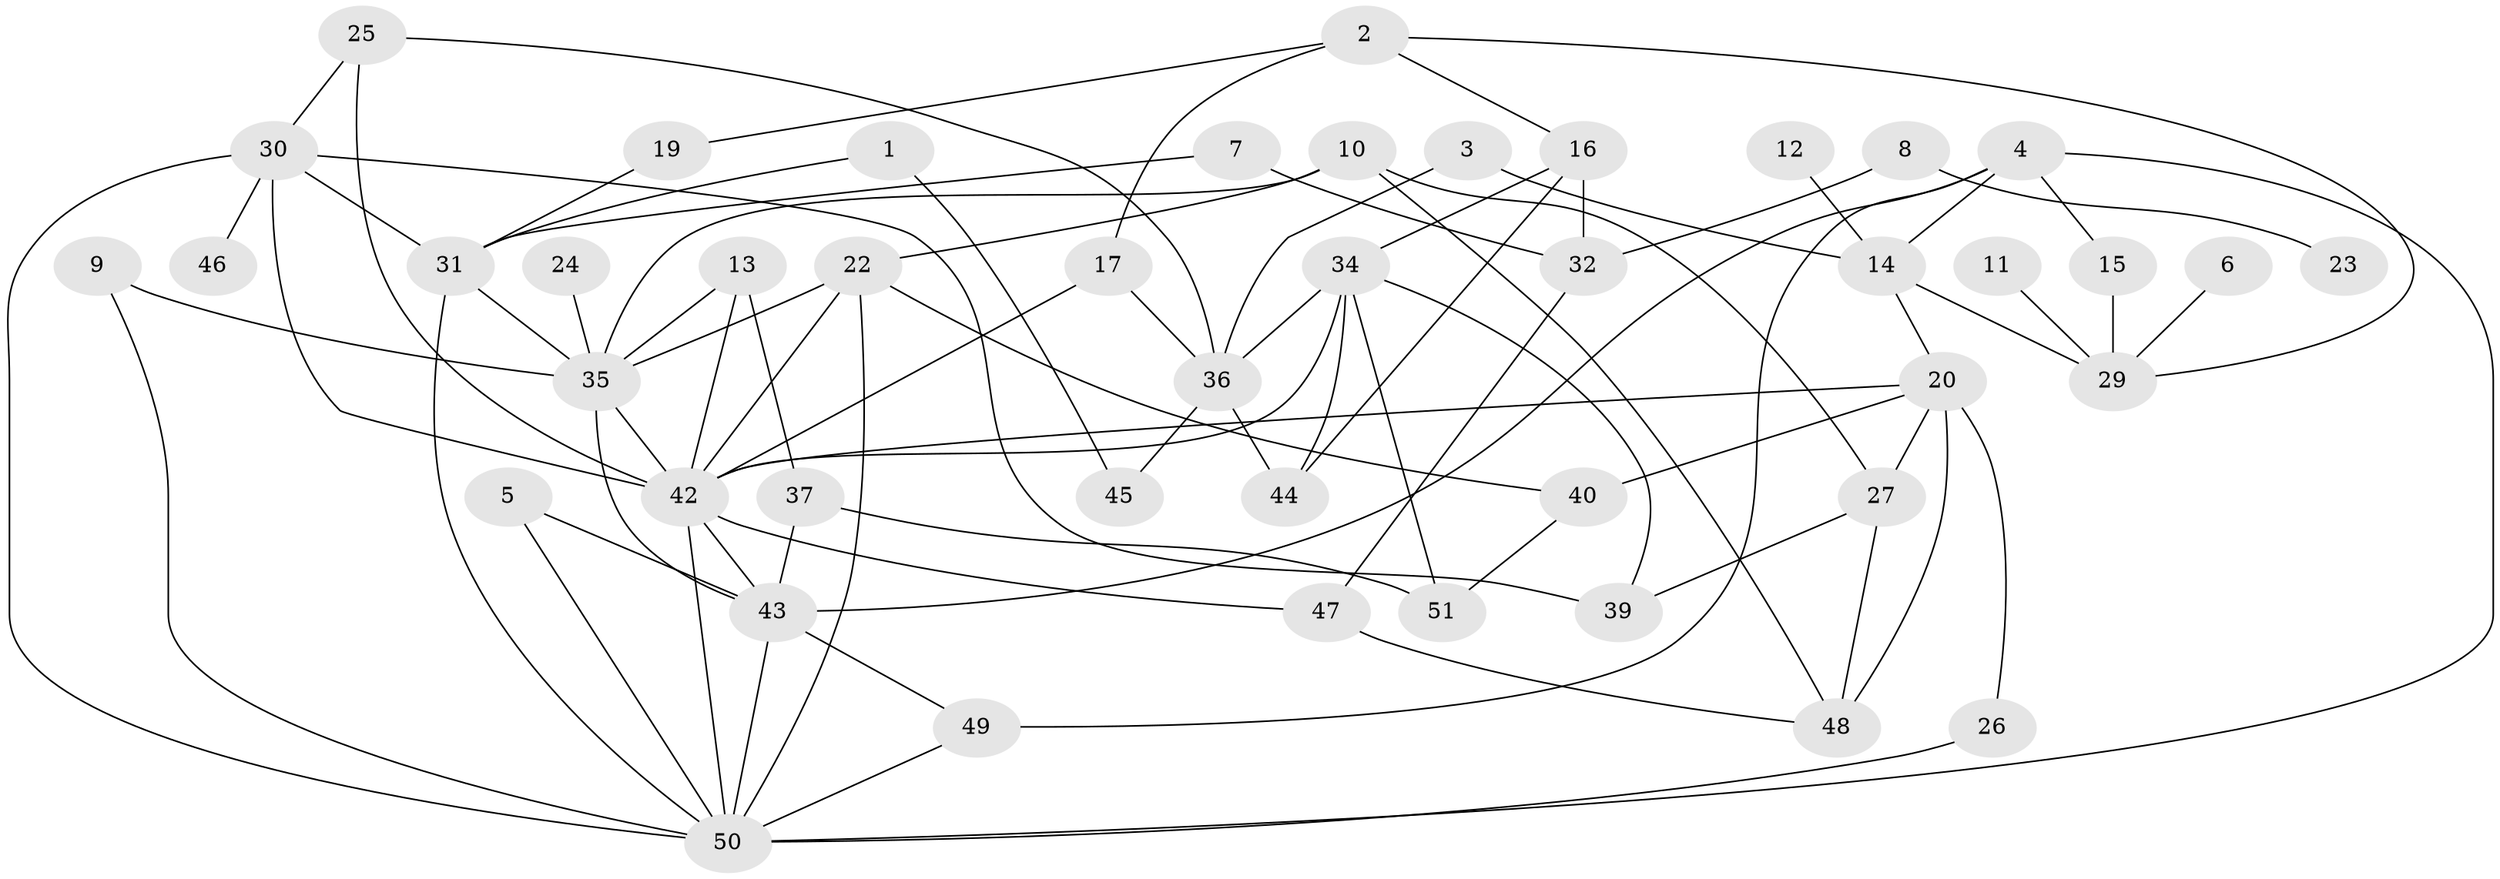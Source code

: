 // original degree distribution, {3: 0.2641509433962264, 2: 0.27358490566037735, 5: 0.07547169811320754, 4: 0.16037735849056603, 1: 0.1320754716981132, 6: 0.009433962264150943, 0: 0.07547169811320754, 8: 0.009433962264150943}
// Generated by graph-tools (version 1.1) at 2025/49/03/09/25 03:49:08]
// undirected, 45 vertices, 83 edges
graph export_dot {
graph [start="1"]
  node [color=gray90,style=filled];
  1;
  2;
  3;
  4;
  5;
  6;
  7;
  8;
  9;
  10;
  11;
  12;
  13;
  14;
  15;
  16;
  17;
  19;
  20;
  22;
  23;
  24;
  25;
  26;
  27;
  29;
  30;
  31;
  32;
  34;
  35;
  36;
  37;
  39;
  40;
  42;
  43;
  44;
  45;
  46;
  47;
  48;
  49;
  50;
  51;
  1 -- 31 [weight=1.0];
  1 -- 45 [weight=1.0];
  2 -- 16 [weight=1.0];
  2 -- 17 [weight=1.0];
  2 -- 19 [weight=1.0];
  2 -- 29 [weight=1.0];
  3 -- 14 [weight=1.0];
  3 -- 36 [weight=1.0];
  4 -- 14 [weight=1.0];
  4 -- 15 [weight=1.0];
  4 -- 43 [weight=1.0];
  4 -- 49 [weight=1.0];
  4 -- 50 [weight=1.0];
  5 -- 43 [weight=1.0];
  5 -- 50 [weight=1.0];
  6 -- 29 [weight=1.0];
  7 -- 31 [weight=1.0];
  7 -- 32 [weight=1.0];
  8 -- 23 [weight=1.0];
  8 -- 32 [weight=1.0];
  9 -- 35 [weight=1.0];
  9 -- 50 [weight=1.0];
  10 -- 22 [weight=1.0];
  10 -- 27 [weight=1.0];
  10 -- 35 [weight=1.0];
  10 -- 48 [weight=1.0];
  11 -- 29 [weight=1.0];
  12 -- 14 [weight=1.0];
  13 -- 35 [weight=1.0];
  13 -- 37 [weight=1.0];
  13 -- 42 [weight=1.0];
  14 -- 20 [weight=1.0];
  14 -- 29 [weight=1.0];
  15 -- 29 [weight=1.0];
  16 -- 32 [weight=1.0];
  16 -- 34 [weight=1.0];
  16 -- 44 [weight=1.0];
  17 -- 36 [weight=1.0];
  17 -- 42 [weight=1.0];
  19 -- 31 [weight=1.0];
  20 -- 26 [weight=1.0];
  20 -- 27 [weight=1.0];
  20 -- 40 [weight=1.0];
  20 -- 42 [weight=1.0];
  20 -- 48 [weight=1.0];
  22 -- 35 [weight=1.0];
  22 -- 40 [weight=1.0];
  22 -- 42 [weight=1.0];
  22 -- 50 [weight=1.0];
  24 -- 35 [weight=1.0];
  25 -- 30 [weight=1.0];
  25 -- 36 [weight=1.0];
  25 -- 42 [weight=1.0];
  26 -- 50 [weight=1.0];
  27 -- 39 [weight=1.0];
  27 -- 48 [weight=1.0];
  30 -- 31 [weight=1.0];
  30 -- 39 [weight=2.0];
  30 -- 42 [weight=1.0];
  30 -- 46 [weight=1.0];
  30 -- 50 [weight=1.0];
  31 -- 35 [weight=1.0];
  31 -- 50 [weight=1.0];
  32 -- 47 [weight=1.0];
  34 -- 36 [weight=1.0];
  34 -- 39 [weight=1.0];
  34 -- 42 [weight=1.0];
  34 -- 44 [weight=1.0];
  34 -- 51 [weight=1.0];
  35 -- 42 [weight=1.0];
  35 -- 43 [weight=1.0];
  36 -- 44 [weight=1.0];
  36 -- 45 [weight=1.0];
  37 -- 43 [weight=1.0];
  37 -- 51 [weight=1.0];
  40 -- 51 [weight=1.0];
  42 -- 43 [weight=1.0];
  42 -- 47 [weight=1.0];
  42 -- 50 [weight=1.0];
  43 -- 49 [weight=1.0];
  43 -- 50 [weight=1.0];
  47 -- 48 [weight=1.0];
  49 -- 50 [weight=1.0];
}
